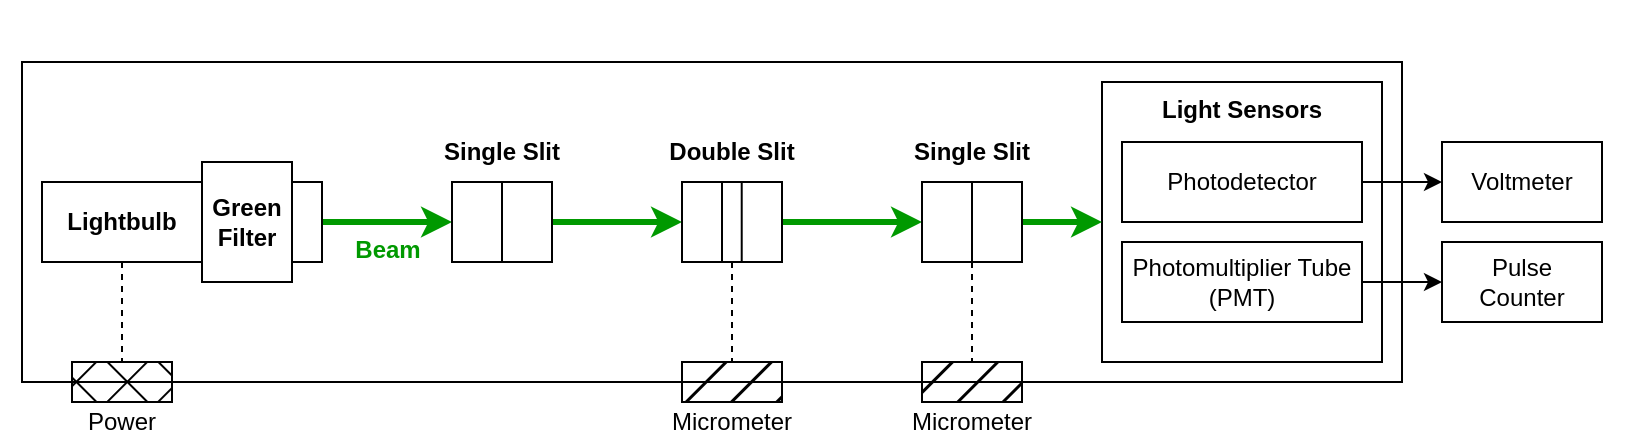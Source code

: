 <mxfile version="21.6.8" type="device">
  <diagram name="Page-1" id="0Mzs3-tPLAGWxc81fpFT">
    <mxGraphModel dx="1036" dy="606" grid="1" gridSize="10" guides="1" tooltips="1" connect="1" arrows="1" fold="1" page="1" pageScale="1" pageWidth="850" pageHeight="1100" math="0" shadow="0">
      <root>
        <mxCell id="0" />
        <mxCell id="1" parent="0" />
        <mxCell id="L_lMy7c_z-V6QW-YLCKA-1" value="" style="rounded=0;whiteSpace=wrap;html=1;strokeColor=#FFFFFF;" parent="1" vertex="1">
          <mxGeometry x="80" y="70" width="810" height="220" as="geometry" />
        </mxCell>
        <mxCell id="k8wBBOusiUHincK8ZqGi-62" value="" style="rounded=0;whiteSpace=wrap;html=1;fillColor=none;" parent="1" vertex="1">
          <mxGeometry x="90" y="100" width="690" height="160" as="geometry" />
        </mxCell>
        <mxCell id="k8wBBOusiUHincK8ZqGi-60" value="Light Sensors" style="rounded=0;whiteSpace=wrap;html=1;fontStyle=1;verticalAlign=top;" parent="1" vertex="1">
          <mxGeometry x="630" y="110" width="140" height="140" as="geometry" />
        </mxCell>
        <mxCell id="k8wBBOusiUHincK8ZqGi-43" value="" style="endArrow=classic;html=1;rounded=0;exitX=1;exitY=0.5;exitDx=0;exitDy=0;entryX=0;entryY=0.5;entryDx=0;entryDy=0;fillColor=#e3c800;strokeColor=#009900;strokeWidth=3;" parent="1" source="k8wBBOusiUHincK8ZqGi-7" target="k8wBBOusiUHincK8ZqGi-10" edge="1">
          <mxGeometry width="50" height="50" relative="1" as="geometry">
            <mxPoint x="255" y="180" as="sourcePoint" />
            <mxPoint x="390" y="190" as="targetPoint" />
          </mxGeometry>
        </mxCell>
        <mxCell id="k8wBBOusiUHincK8ZqGi-44" value="" style="endArrow=classic;html=1;rounded=0;exitX=1;exitY=0.5;exitDx=0;exitDy=0;fillColor=#e3c800;strokeColor=#009900;strokeWidth=3;entryX=0;entryY=0.5;entryDx=0;entryDy=0;" parent="1" source="k8wBBOusiUHincK8ZqGi-10" target="k8wBBOusiUHincK8ZqGi-22" edge="1">
          <mxGeometry width="50" height="50" relative="1" as="geometry">
            <mxPoint x="265" y="190" as="sourcePoint" />
            <mxPoint x="410" y="180" as="targetPoint" />
          </mxGeometry>
        </mxCell>
        <mxCell id="k8wBBOusiUHincK8ZqGi-46" value="" style="endArrow=classic;html=1;rounded=0;exitX=1;exitY=0.5;exitDx=0;exitDy=0;entryX=0;entryY=0.5;entryDx=0;entryDy=0;fillColor=#e3c800;strokeColor=#009900;strokeWidth=3;" parent="1" source="k8wBBOusiUHincK8ZqGi-22" target="k8wBBOusiUHincK8ZqGi-30" edge="1">
          <mxGeometry width="50" height="50" relative="1" as="geometry">
            <mxPoint x="480" y="180" as="sourcePoint" />
            <mxPoint x="640" y="179.66" as="targetPoint" />
          </mxGeometry>
        </mxCell>
        <mxCell id="k8wBBOusiUHincK8ZqGi-48" value="" style="endArrow=classic;html=1;rounded=0;exitX=1;exitY=0.5;exitDx=0;exitDy=0;entryX=0;entryY=0.5;entryDx=0;entryDy=0;fillColor=#e3c800;strokeColor=#009900;strokeWidth=3;" parent="1" source="k8wBBOusiUHincK8ZqGi-30" target="k8wBBOusiUHincK8ZqGi-60" edge="1">
          <mxGeometry width="50" height="50" relative="1" as="geometry">
            <mxPoint x="690" y="179.58" as="sourcePoint" />
            <mxPoint x="735" y="179.58" as="targetPoint" />
          </mxGeometry>
        </mxCell>
        <mxCell id="k8wBBOusiUHincK8ZqGi-58" value="Photodetector" style="rounded=0;whiteSpace=wrap;html=1;" parent="1" vertex="1">
          <mxGeometry x="640" y="140" width="120" height="40" as="geometry" />
        </mxCell>
        <mxCell id="k8wBBOusiUHincK8ZqGi-59" value="Photomultiplier Tube (PMT)" style="rounded=0;whiteSpace=wrap;html=1;" parent="1" vertex="1">
          <mxGeometry x="640" y="190" width="120" height="40" as="geometry" />
        </mxCell>
        <mxCell id="k8wBBOusiUHincK8ZqGi-64" value="Voltmeter" style="rounded=0;whiteSpace=wrap;html=1;" parent="1" vertex="1">
          <mxGeometry x="800" y="140" width="80" height="40" as="geometry" />
        </mxCell>
        <mxCell id="k8wBBOusiUHincK8ZqGi-65" value="Pulse &lt;br&gt;Counter" style="rounded=0;whiteSpace=wrap;html=1;" parent="1" vertex="1">
          <mxGeometry x="800" y="190" width="80" height="40" as="geometry" />
        </mxCell>
        <mxCell id="k8wBBOusiUHincK8ZqGi-74" value="Beam" style="text;html=1;strokeColor=none;fillColor=none;align=center;verticalAlign=middle;whiteSpace=wrap;rounded=0;fontColor=#009900;fontStyle=1" parent="1" vertex="1">
          <mxGeometry x="243" y="184" width="60" height="20" as="geometry" />
        </mxCell>
        <mxCell id="7uWn7YzSxnhIrXx9jAeX-2" value="" style="rounded=0;whiteSpace=wrap;html=1;fillStyle=hatch;fillColor=#000000;" parent="1" vertex="1">
          <mxGeometry x="540" y="250" width="50" height="20" as="geometry" />
        </mxCell>
        <mxCell id="7uWn7YzSxnhIrXx9jAeX-3" value="" style="rounded=0;whiteSpace=wrap;html=1;fillStyle=hatch;fillColor=#000000;" parent="1" vertex="1">
          <mxGeometry x="420" y="250" width="50" height="20" as="geometry" />
        </mxCell>
        <mxCell id="7uWn7YzSxnhIrXx9jAeX-4" value="" style="endArrow=none;html=1;rounded=0;entryX=0.5;entryY=0;entryDx=0;entryDy=0;exitX=0.5;exitY=1;exitDx=0;exitDy=0;dashed=1;" parent="1" source="k8wBBOusiUHincK8ZqGi-22" target="7uWn7YzSxnhIrXx9jAeX-3" edge="1">
          <mxGeometry width="50" height="50" relative="1" as="geometry">
            <mxPoint x="400" y="340" as="sourcePoint" />
            <mxPoint x="450" y="290" as="targetPoint" />
          </mxGeometry>
        </mxCell>
        <mxCell id="7uWn7YzSxnhIrXx9jAeX-5" value="" style="endArrow=none;html=1;rounded=0;entryX=0.5;entryY=0;entryDx=0;entryDy=0;exitX=0.5;exitY=1;exitDx=0;exitDy=0;dashed=1;" parent="1" source="k8wBBOusiUHincK8ZqGi-30" target="7uWn7YzSxnhIrXx9jAeX-2" edge="1">
          <mxGeometry width="50" height="50" relative="1" as="geometry">
            <mxPoint x="455" y="270" as="sourcePoint" />
            <mxPoint x="455" y="280" as="targetPoint" />
          </mxGeometry>
        </mxCell>
        <mxCell id="7uWn7YzSxnhIrXx9jAeX-6" value="Micrometer" style="text;html=1;strokeColor=none;fillColor=none;align=center;verticalAlign=middle;whiteSpace=wrap;rounded=0;" parent="1" vertex="1">
          <mxGeometry x="535" y="270" width="60" height="20" as="geometry" />
        </mxCell>
        <mxCell id="7uWn7YzSxnhIrXx9jAeX-7" value="Micrometer" style="text;html=1;strokeColor=none;fillColor=none;align=center;verticalAlign=middle;whiteSpace=wrap;rounded=0;" parent="1" vertex="1">
          <mxGeometry x="415" y="270" width="60" height="20" as="geometry" />
        </mxCell>
        <mxCell id="7uWn7YzSxnhIrXx9jAeX-12" value="" style="rounded=0;whiteSpace=wrap;html=1;fillStyle=cross-hatch;fillColor=#000000;glass=0;shadow=0;" parent="1" vertex="1">
          <mxGeometry x="115" y="250" width="50" height="20" as="geometry" />
        </mxCell>
        <mxCell id="7uWn7YzSxnhIrXx9jAeX-13" value="" style="endArrow=none;html=1;rounded=0;entryX=0.5;entryY=0;entryDx=0;entryDy=0;dashed=1;exitX=0.5;exitY=1;exitDx=0;exitDy=0;" parent="1" source="k8wBBOusiUHincK8ZqGi-3" target="7uWn7YzSxnhIrXx9jAeX-12" edge="1">
          <mxGeometry width="50" height="50" relative="1" as="geometry">
            <mxPoint x="182.5" y="200" as="sourcePoint" />
            <mxPoint x="52.5" y="280" as="targetPoint" />
          </mxGeometry>
        </mxCell>
        <mxCell id="7uWn7YzSxnhIrXx9jAeX-14" value="Power" style="text;html=1;strokeColor=none;fillColor=none;align=center;verticalAlign=middle;whiteSpace=wrap;rounded=0;" parent="1" vertex="1">
          <mxGeometry x="110" y="270" width="60" height="20" as="geometry" />
        </mxCell>
        <mxCell id="kxx0QmiQLAeZf5HbuLNh-1" value="" style="endArrow=classic;html=1;rounded=0;exitX=1;exitY=0.5;exitDx=0;exitDy=0;entryX=0;entryY=0.5;entryDx=0;entryDy=0;" parent="1" source="k8wBBOusiUHincK8ZqGi-58" target="k8wBBOusiUHincK8ZqGi-64" edge="1">
          <mxGeometry width="50" height="50" relative="1" as="geometry">
            <mxPoint x="740" y="230" as="sourcePoint" />
            <mxPoint x="790" y="180" as="targetPoint" />
          </mxGeometry>
        </mxCell>
        <mxCell id="kxx0QmiQLAeZf5HbuLNh-2" value="" style="endArrow=classic;html=1;rounded=0;exitX=1;exitY=0.5;exitDx=0;exitDy=0;entryX=0;entryY=0.5;entryDx=0;entryDy=0;" parent="1" source="k8wBBOusiUHincK8ZqGi-59" target="k8wBBOusiUHincK8ZqGi-65" edge="1">
          <mxGeometry width="50" height="50" relative="1" as="geometry">
            <mxPoint x="770" y="160" as="sourcePoint" />
            <mxPoint x="820" y="160" as="targetPoint" />
          </mxGeometry>
        </mxCell>
        <mxCell id="k8wBBOusiUHincK8ZqGi-21" value="" style="group" parent="1" vertex="1" connectable="0">
          <mxGeometry x="430" y="160" width="40" height="40" as="geometry" />
        </mxCell>
        <mxCell id="k8wBBOusiUHincK8ZqGi-22" value="" style="rounded=0;whiteSpace=wrap;html=1;" parent="k8wBBOusiUHincK8ZqGi-21" vertex="1">
          <mxGeometry x="-10" width="50" height="40" as="geometry" />
        </mxCell>
        <mxCell id="k8wBBOusiUHincK8ZqGi-23" value="" style="endArrow=none;html=1;rounded=0;entryX=0.5;entryY=0;entryDx=0;entryDy=0;" parent="k8wBBOusiUHincK8ZqGi-21" edge="1">
          <mxGeometry width="50" height="50" relative="1" as="geometry">
            <mxPoint x="10" y="40" as="sourcePoint" />
            <mxPoint x="10" as="targetPoint" />
          </mxGeometry>
        </mxCell>
        <mxCell id="k8wBBOusiUHincK8ZqGi-24" value="" style="endArrow=none;html=1;rounded=0;entryX=0.5;entryY=0;entryDx=0;entryDy=0;" parent="k8wBBOusiUHincK8ZqGi-21" edge="1">
          <mxGeometry width="50" height="50" relative="1" as="geometry">
            <mxPoint x="19.86" y="40" as="sourcePoint" />
            <mxPoint x="19.86" as="targetPoint" />
          </mxGeometry>
        </mxCell>
        <mxCell id="k8wBBOusiUHincK8ZqGi-53" value="Double Slit" style="text;html=1;strokeColor=none;fillColor=none;align=center;verticalAlign=middle;whiteSpace=wrap;rounded=0;fontStyle=1" parent="1" vertex="1">
          <mxGeometry x="410" y="130" width="70" height="30" as="geometry" />
        </mxCell>
        <mxCell id="k8wBBOusiUHincK8ZqGi-13" value="" style="group;fontStyle=1" parent="1" vertex="1" connectable="0">
          <mxGeometry x="305" y="160" width="50" height="40" as="geometry" />
        </mxCell>
        <mxCell id="k8wBBOusiUHincK8ZqGi-10" value="" style="rounded=0;whiteSpace=wrap;html=1;" parent="k8wBBOusiUHincK8ZqGi-13" vertex="1">
          <mxGeometry width="50" height="40" as="geometry" />
        </mxCell>
        <mxCell id="k8wBBOusiUHincK8ZqGi-12" value="" style="endArrow=none;html=1;rounded=0;entryX=0.5;entryY=0;entryDx=0;entryDy=0;" parent="k8wBBOusiUHincK8ZqGi-13" target="k8wBBOusiUHincK8ZqGi-10" edge="1">
          <mxGeometry width="50" height="50" relative="1" as="geometry">
            <mxPoint x="25" y="40" as="sourcePoint" />
            <mxPoint x="62.5" y="60" as="targetPoint" />
          </mxGeometry>
        </mxCell>
        <mxCell id="k8wBBOusiUHincK8ZqGi-50" value="Single Slit" style="text;html=1;strokeColor=none;fillColor=none;align=center;verticalAlign=middle;whiteSpace=wrap;rounded=0;fontStyle=1" parent="1" vertex="1">
          <mxGeometry x="295" y="130" width="70" height="30" as="geometry" />
        </mxCell>
        <mxCell id="k8wBBOusiUHincK8ZqGi-29" value="" style="group;fontStyle=1" parent="1" vertex="1" connectable="0">
          <mxGeometry x="550" y="160" width="50" height="40" as="geometry" />
        </mxCell>
        <mxCell id="k8wBBOusiUHincK8ZqGi-30" value="" style="rounded=0;whiteSpace=wrap;html=1;" parent="k8wBBOusiUHincK8ZqGi-29" vertex="1">
          <mxGeometry x="-10" width="50" height="40" as="geometry" />
        </mxCell>
        <mxCell id="k8wBBOusiUHincK8ZqGi-31" value="" style="endArrow=none;html=1;rounded=0;entryX=0.5;entryY=0;entryDx=0;entryDy=0;" parent="k8wBBOusiUHincK8ZqGi-29" target="k8wBBOusiUHincK8ZqGi-30" edge="1">
          <mxGeometry width="50" height="50" relative="1" as="geometry">
            <mxPoint x="15" y="40" as="sourcePoint" />
            <mxPoint x="52.5" y="60" as="targetPoint" />
          </mxGeometry>
        </mxCell>
        <mxCell id="k8wBBOusiUHincK8ZqGi-51" value="Single Slit" style="text;html=1;strokeColor=none;fillColor=none;align=center;verticalAlign=middle;whiteSpace=wrap;rounded=0;fontStyle=1" parent="1" vertex="1">
          <mxGeometry x="530" y="130" width="70" height="30" as="geometry" />
        </mxCell>
        <mxCell id="k8wBBOusiUHincK8ZqGi-3" value="Lightbulb" style="rounded=0;whiteSpace=wrap;html=1;fontStyle=1" parent="1" vertex="1">
          <mxGeometry x="100" y="160" width="80" height="40" as="geometry" />
        </mxCell>
        <mxCell id="k8wBBOusiUHincK8ZqGi-6" value="Green&lt;br&gt;Filter" style="rounded=0;whiteSpace=wrap;html=1;fontStyle=1" parent="1" vertex="1">
          <mxGeometry x="180" y="150" width="45" height="60" as="geometry" />
        </mxCell>
        <mxCell id="k8wBBOusiUHincK8ZqGi-7" value="" style="rounded=0;whiteSpace=wrap;html=1;fontStyle=1" parent="1" vertex="1">
          <mxGeometry x="225" y="160" width="15" height="40" as="geometry" />
        </mxCell>
      </root>
    </mxGraphModel>
  </diagram>
</mxfile>
